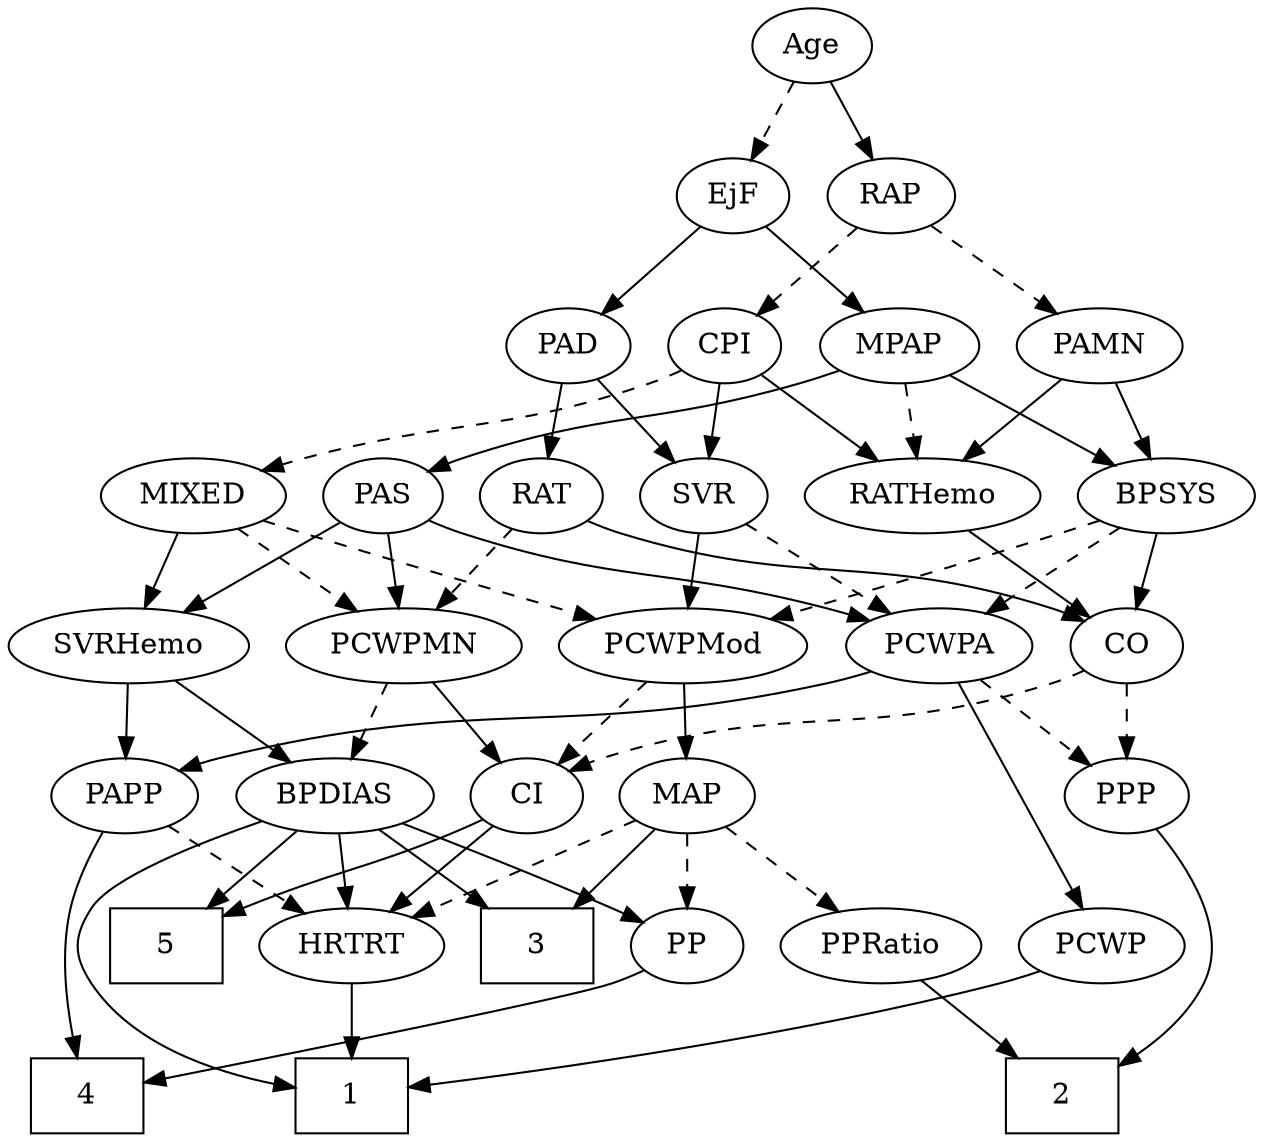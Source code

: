 strict digraph {
	graph [bb="0,0,597.48,540"];
	node [label="\N"];
	1	[height=0.5,
		pos="325.4,18",
		shape=box,
		width=0.75];
	2	[height=0.5,
		pos="107.4,18",
		shape=box,
		width=0.75];
	3	[height=0.5,
		pos="410.4,90",
		shape=box,
		width=0.75];
	4	[height=0.5,
		pos="206.4,18",
		shape=box,
		width=0.75];
	5	[height=0.5,
		pos="554.4,90",
		shape=box,
		width=0.75];
	Age	[height=0.5,
		pos="194.4,522",
		width=0.75];
	EjF	[height=0.5,
		pos="231.4,450",
		width=0.75];
	Age -> EjF	[pos="e,222.86,467.15 202.98,504.76 207.46,496.28 213.05,485.71 218.08,476.2",
		style=dashed];
	RAP	[height=0.5,
		pos="158.4,450",
		width=0.77632];
	Age -> RAP	[pos="e,166.95,467.63 186.05,504.76 181.75,496.4 176.4,486.02 171.56,476.61",
		style=solid];
	MPAP	[height=0.5,
		pos="155.4,378",
		width=0.97491];
	EjF -> MPAP	[pos="e,171.8,394.11 216.02,434.83 205.48,425.13 191.31,412.08 179.31,401.03",
		style=solid];
	PAD	[height=0.5,
		pos="309.4,378",
		width=0.79437];
	EjF -> PAD	[pos="e,293.48,393.28 246.81,435.17 257.98,425.14 273.3,411.39 285.98,400.01",
		style=solid];
	PAMN	[height=0.5,
		pos="66.396,378",
		width=1.011];
	RAP -> PAMN	[pos="e,85.528,393.56 141.09,435.83 127.74,425.68 109.02,411.43 93.66,399.74",
		style=dashed];
	CPI	[height=0.5,
		pos="235.4,378",
		width=0.75];
	RAP -> CPI	[pos="e,220.1,392.91 173.98,434.83 185.01,424.81 199.99,411.19 212.39,399.92",
		style=dashed];
	MIXED	[height=0.5,
		pos="468.4,306",
		width=1.1193];
	PCWPMod	[height=0.5,
		pos="264.4,234",
		width=1.4443];
	MIXED -> PCWPMod	[pos="e,300.12,247.16 437.56,294.28 431.54,292.19 425.27,290.02 419.4,288 382.52,275.3 340.66,260.99 309.75,250.45",
		style=dashed];
	PCWPMN	[height=0.5,
		pos="384.4,234",
		width=1.3902];
	MIXED -> PCWPMN	[pos="e,403.46,250.89 450.17,289.81 438.85,280.38 424.09,268.08 411.43,257.53",
		style=dashed];
	SVRHemo	[height=0.5,
		pos="502.4,234",
		width=1.3902];
	MIXED -> SVRHemo	[pos="e,494.24,251.79 476.63,288.05 480.59,279.89 485.44,269.91 489.85,260.82",
		style=solid];
	BPSYS	[height=0.5,
		pos="154.4,306",
		width=1.0471];
	MPAP -> BPSYS	[pos="e,154.64,324.1 155.15,359.7 155.04,351.98 154.91,342.71 154.78,334.11",
		style=solid];
	PAS	[height=0.5,
		pos="383.4,306",
		width=0.75];
	MPAP -> PAS	[pos="e,362.76,317.62 182.19,366.01 187.83,363.88 193.77,361.76 199.4,360 263.99,339.76 283.57,346.57 347.4,324 349.3,323.33 351.24,322.58 \
353.18,321.8",
		style=solid];
	RATHemo	[height=0.5,
		pos="49.396,306",
		width=1.3721];
	MPAP -> RATHemo	[pos="e,72.238,322.08 134.71,363.34 119.42,353.24 98.326,339.31 80.941,327.83",
		style=dashed];
	CO	[height=0.5,
		pos="65.396,234",
		width=0.75];
	BPSYS -> CO	[pos="e,82.142,248.17 135.52,290.15 122.3,279.75 104.5,265.75 90.138,254.46",
		style=solid];
	BPSYS -> PCWPMod	[pos="e,240.42,250.26 176.13,291.17 192.06,281.03 213.94,267.11 231.94,255.65",
		style=dashed];
	PCWPA	[height=0.5,
		pos="152.4,234",
		width=1.1555];
	BPSYS -> PCWPA	[pos="e,152.88,252.1 153.9,287.7 153.68,279.98 153.42,270.71 153.17,262.11",
		style=dashed];
	RAT	[height=0.5,
		pos="311.4,306",
		width=0.75827];
	PAD -> RAT	[pos="e,310.91,324.1 309.89,359.7 310.11,351.98 310.38,342.71 310.62,334.11",
		style=solid];
	SVR	[height=0.5,
		pos="238.4,306",
		width=0.77632];
	PAD -> SVR	[pos="e,253.09,321.49 294.68,362.5 284.78,352.73 271.55,339.69 260.41,328.7",
		style=solid];
	PPP	[height=0.5,
		pos="65.396,162",
		width=0.75];
	CO -> PPP	[pos="e,65.396,180.1 65.396,215.7 65.396,207.98 65.396,198.71 65.396,190.11",
		style=dashed];
	CI	[height=0.5,
		pos="360.4,162",
		width=0.75];
	CO -> CI	[pos="e,339.85,173.91 85.937,222.09 90.893,219.8 96.246,217.6 101.4,216 197.29,186.27 228.5,209.73 324.4,180 326.33,179.4 328.29,178.72 \
330.24,177.98",
		style=dashed];
	PAS -> PCWPA	[pos="e,183.84,245.9 362.37,294.23 357.52,291.98 352.34,289.77 347.4,288 285.27,265.81 266.73,270.44 203.4,252 200.21,251.07 196.93,250.08 \
193.65,249.05",
		style=solid];
	PAS -> PCWPMN	[pos="e,384.15,252.1 383.64,287.7 383.75,279.98 383.89,270.71 384.01,262.11",
		style=solid];
	PAS -> SVRHemo	[pos="e,477.33,249.74 403.05,293.44 420.84,282.98 447.42,267.34 468.62,254.87",
		style=solid];
	PAMN -> BPSYS	[pos="e,135.76,321.82 85.058,362.15 97.425,352.32 113.84,339.26 127.6,328.32",
		style=solid];
	PAMN -> RATHemo	[pos="e,53.591,324.28 62.28,360.05 60.388,352.26 58.095,342.82 55.972,334.08",
		style=solid];
	RATHemo -> CO	[pos="e,61.447,252.28 53.269,288.05 55.05,280.26 57.208,270.82 59.206,262.08",
		style=solid];
	CPI -> MIXED	[pos="e,438.22,317.97 256.03,366.38 260.99,364.08 266.31,361.8 271.4,360 335.22,337.43 354.45,343.12 419.4,324 422.37,323.13 425.42,322.18 \
428.49,321.2",
		style=dashed];
	CPI -> RATHemo	[pos="e,85.239,318.52 214.24,366.57 209.4,364.31 204.25,362 199.4,360 164.86,345.79 124.96,331.8 94.997,321.77",
		style=solid];
	CPI -> SVR	[pos="e,237.66,324.1 236.14,359.7 236.47,351.98 236.87,342.71 237.23,334.11",
		style=solid];
	RAT -> CO	[pos="e,85.99,245.75 290.42,294.08 285.57,291.84 280.38,289.67 275.4,288 200.5,262.96 176.29,277.04 101.4,252 99.478,251.36 97.529,250.64 \
95.58,249.88",
		style=solid];
	RAT -> PCWPMN	[pos="e,367.6,251.1 326.17,290.83 335.92,281.49 348.92,269.02 360.16,258.24",
		style=dashed];
	SVR -> PCWPMod	[pos="e,258.1,251.96 244.56,288.41 247.56,280.34 251.24,270.43 254.61,261.35",
		style=solid];
	SVR -> PCWPA	[pos="e,171.02,250.16 221.81,291.5 209.65,281.61 192.89,267.96 178.89,256.56",
		style=dashed];
	MAP	[height=0.5,
		pos="284.4,162",
		width=0.84854];
	PCWPMod -> MAP	[pos="e,279.6,179.79 269.24,216.05 271.5,208.14 274.24,198.54 276.77,189.69",
		style=solid];
	PCWPMod -> CI	[pos="e,342.69,175.91 285.7,217.46 300.02,207.03 318.97,193.2 334.21,182.09",
		style=dashed];
	PCWPA -> PPP	[pos="e,81.891,176.27 133.52,217.81 120.77,207.55 103.82,193.91 90.014,182.81",
		style=dashed];
	PCWP	[height=0.5,
		pos="97.396,90",
		width=0.97491];
	PCWPA -> PCWP	[pos="e,103.91,107.82 145.87,216.15 136.4,191.71 118.76,146.17 107.58,117.29",
		style=solid];
	PAPP	[height=0.5,
		pos="183.4,162",
		width=0.88464];
	PCWPA -> PAPP	[pos="e,175.96,179.79 159.9,216.05 163.48,207.97 167.84,198.12 171.83,189.11",
		style=solid];
	BPDIAS	[height=0.5,
		pos="482.4,162",
		width=1.1735];
	PCWPMN -> BPDIAS	[pos="e,461.71,177.77 406.14,217.46 420,207.57 438.13,194.62 453.23,183.83",
		style=dashed];
	PCWPMN -> CI	[pos="e,366.15,179.79 378.59,216.05 375.84,208.06 372.51,198.33 369.45,189.4",
		style=solid];
	SVRHemo -> BPDIAS	[pos="e,487.33,180.28 497.55,216.05 495.33,208.26 492.63,198.82 490.13,190.08",
		style=solid];
	SVRHemo -> PAPP	[pos="e,210.89,171.25 465.41,221.72 458.14,219.68 450.56,217.68 443.4,216 355.88,195.53 332,200.09 244.4,180 236.64,178.22 228.38,176.09 \
220.54,173.94",
		style=solid];
	BPDIAS -> 1	[pos="e,352.7,20.238 519.56,153.42 544.3,146.24 574.99,132.73 590.4,108 598.86,94.421 600.54,84.373 590.4,72 562.02,37.387 428.75,24.928 \
362.69,20.827",
		style=solid];
	BPDIAS -> 3	[pos="e,427.93,108.04 466.06,145.12 457,136.31 445.54,125.17 435.38,115.29",
		style=solid];
	BPDIAS -> 5	[pos="e,536.86,108.04 498.73,145.12 507.79,136.31 519.25,125.17 529.41,115.29",
		style=solid];
	PP	[height=0.5,
		pos="482.4,90",
		width=0.75];
	BPDIAS -> PP	[pos="e,482.4,108.1 482.4,143.7 482.4,135.98 482.4,126.71 482.4,118.11",
		style=solid];
	HRTRT	[height=0.5,
		pos="325.4,90",
		width=1.1013];
	BPDIAS -> HRTRT	[pos="e,352.7,103.17 454.33,148.49 428.49,136.97 390.02,119.82 361.83,107.24",
		style=solid];
	MAP -> 3	[pos="e,383.19,106.11 305.77,149.13 324.53,138.7 352.2,123.33 374.38,111.01",
		style=solid];
	MAP -> PP	[pos="e,461.31,101.62 307.91,150.48 313.28,148.22 319,145.94 324.4,144 377.61,124.91 393.57,128.13 446.4,108 448.24,107.3 450.11,106.54 \
452,105.75",
		style=dashed];
	PPRatio	[height=0.5,
		pos="228.4,90",
		width=1.1013];
	MAP -> PPRatio	[pos="e,241.57,107.47 271.97,145.46 264.92,136.65 255.94,125.43 247.97,115.46",
		style=dashed];
	MAP -> HRTRT	[pos="e,315.65,107.63 293.9,144.76 298.85,136.32 305.01,125.8 310.57,116.31",
		style=dashed];
	PP -> 4	[pos="e,233.8,24.692 461.78,78.301 456.83,76.002 451.5,73.743 446.4,72 427.37,65.498 306.23,39.834 243.68,26.754",
		style=solid];
	PPP -> 2	[pos="e,82.467,36.139 58.275,144.58 51.399,126.2 43.38,95.865 53.396,72 58.035,60.945 66.23,51.037 74.855,42.862",
		style=solid];
	PPRatio -> 2	[pos="e,134.76,34.831 204.78,75.337 187.36,65.262 163.35,51.373 143.53,39.906",
		style=solid];
	PCWP -> 1	[pos="e,298.3,27.319 126.74,79.992 168.11,67.29 243.56,44.125 288.62,30.29",
		style=solid];
	CI -> 5	[pos="e,527.03,104.33 384.54,153.87 414.03,144.95 465.56,128.71 517.64,108.09",
		style=solid];
	CI -> HRTRT	[pos="e,333.71,107.63 352.28,144.76 348.1,136.4 342.9,126.02 338.2,116.61",
		style=solid];
	PAPP -> 4	[pos="e,194.93,36.333 179.87,144 176.74,125.89 173.51,96.515 179.4,72 181.6,62.807 185.68,53.412 190.02,45.134",
		style=solid];
	PAPP -> HRTRT	[pos="e,299.38,103.82 206.53,149.6 229.2,138.42 264.08,121.23 290.2,108.35",
		style=dashed];
	HRTRT -> 1	[pos="e,325.4,36.104 325.4,71.697 325.4,63.983 325.4,54.712 325.4,46.112",
		style=solid];
}
